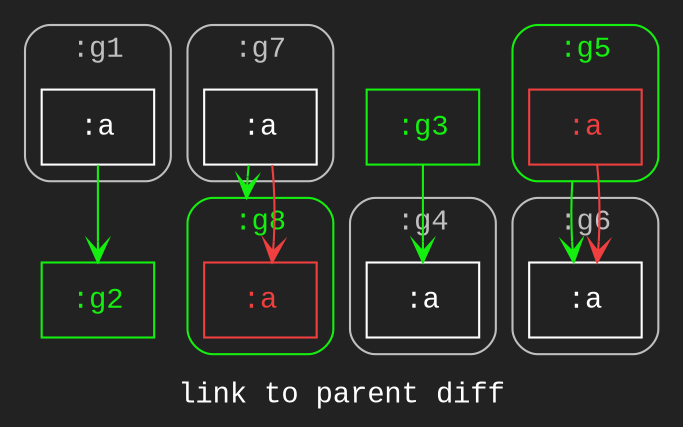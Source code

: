 digraph D {
    tooltip="link to parent diff";
    label="link to parent diff";
    bgcolor="#222222";
    fontcolor="#ffffff";
    fontname="Courier New";
    compound=true;
    
    subgraph cluster_node1 { /* :g1 */
        label=":g1";
        style="rounded";
        fontname="Courier New";
        color="#bfbfbf";
        fontcolor="#bfbfbf";
        tooltip=":g1";
        
        node2 [color="#ffffff",fontcolor="#ffffff",fontname="Courier New",shape="rectangle",tooltip=":g1:a",label=":a"]
    }
    
    subgraph cluster_node11 { /* :g7 */
        label=":g7";
        style="rounded";
        fontname="Courier New";
        color="#bfbfbf";
        fontcolor="#bfbfbf";
        tooltip=":g7";
        
        node12 [color="#ffffff",fontcolor="#ffffff",fontname="Courier New",shape="rectangle",tooltip=":g7:a",label=":a"]
    }
    
    subgraph cluster_node13 { /* :g8 */
        label=":g8";
        style="rounded";
        fontname="Courier New";
        color="#15ef10";
        fontcolor="#15ef10";
        tooltip=":g8";
        
        node14 [color="#ef3f3f",fontcolor="#ef3f3f",fontname="Courier New",shape="rectangle",tooltip=":g8:a",label=":a"]
    }
    
    node3 [color="#15ef10",fontcolor="#15ef10",fontname="Courier New",shape="rectangle",tooltip=":g2",label=":g2"]
    
    node4 [color="#15ef10",fontcolor="#15ef10",fontname="Courier New",shape="rectangle",tooltip=":g3",label=":g3"]
    
    subgraph cluster_node5 { /* :g4 */
        label=":g4";
        style="rounded";
        fontname="Courier New";
        color="#bfbfbf";
        fontcolor="#bfbfbf";
        tooltip=":g4";
        
        node6 [color="#ffffff",fontcolor="#ffffff",fontname="Courier New",shape="rectangle",tooltip=":g4:a",label=":a"]
    }
    
    subgraph cluster_node7 { /* :g5 */
        label=":g5";
        style="rounded";
        fontname="Courier New";
        color="#15ef10";
        fontcolor="#15ef10";
        tooltip=":g5";
        
        node8 [color="#ef3f3f",fontcolor="#ef3f3f",fontname="Courier New",shape="rectangle",tooltip=":g5:a",label=":a"]
    }
    
    subgraph cluster_node9 { /* :g6 */
        label=":g6";
        style="rounded";
        fontname="Courier New";
        color="#bfbfbf";
        fontcolor="#bfbfbf";
        tooltip=":g6";
        
        node10 [color="#ffffff",fontcolor="#ffffff",fontname="Courier New",shape="rectangle",tooltip=":g6:a",label=":a"]
    }
    
    node12 -> node14 [arrowhead="vee",color="#15ef10",lhead="cluster_node13",tooltip=":g7:a\n   ->\n:g8",]
    node12 -> node14 [arrowhead="vee",color="#ef3f3f",tooltip=":g7:a\n   ->\n:g8:a",]
    node2 -> node3 [arrowhead="vee",color="#15ef10",tooltip=":g1:a\n   ->\n:g2",]
    node4 -> node6 [arrowhead="vee",color="#15ef10",tooltip=":g3\n   ->\n:g4:a",]
    node8 -> node10 [arrowhead="vee",color="#15ef10",ltail="cluster_node7",tooltip=":g5\n   ->\n:g6:a",]
    node8 -> node10 [arrowhead="vee",color="#ef3f3f",tooltip=":g5:a\n   ->\n:g6:a",]
}
